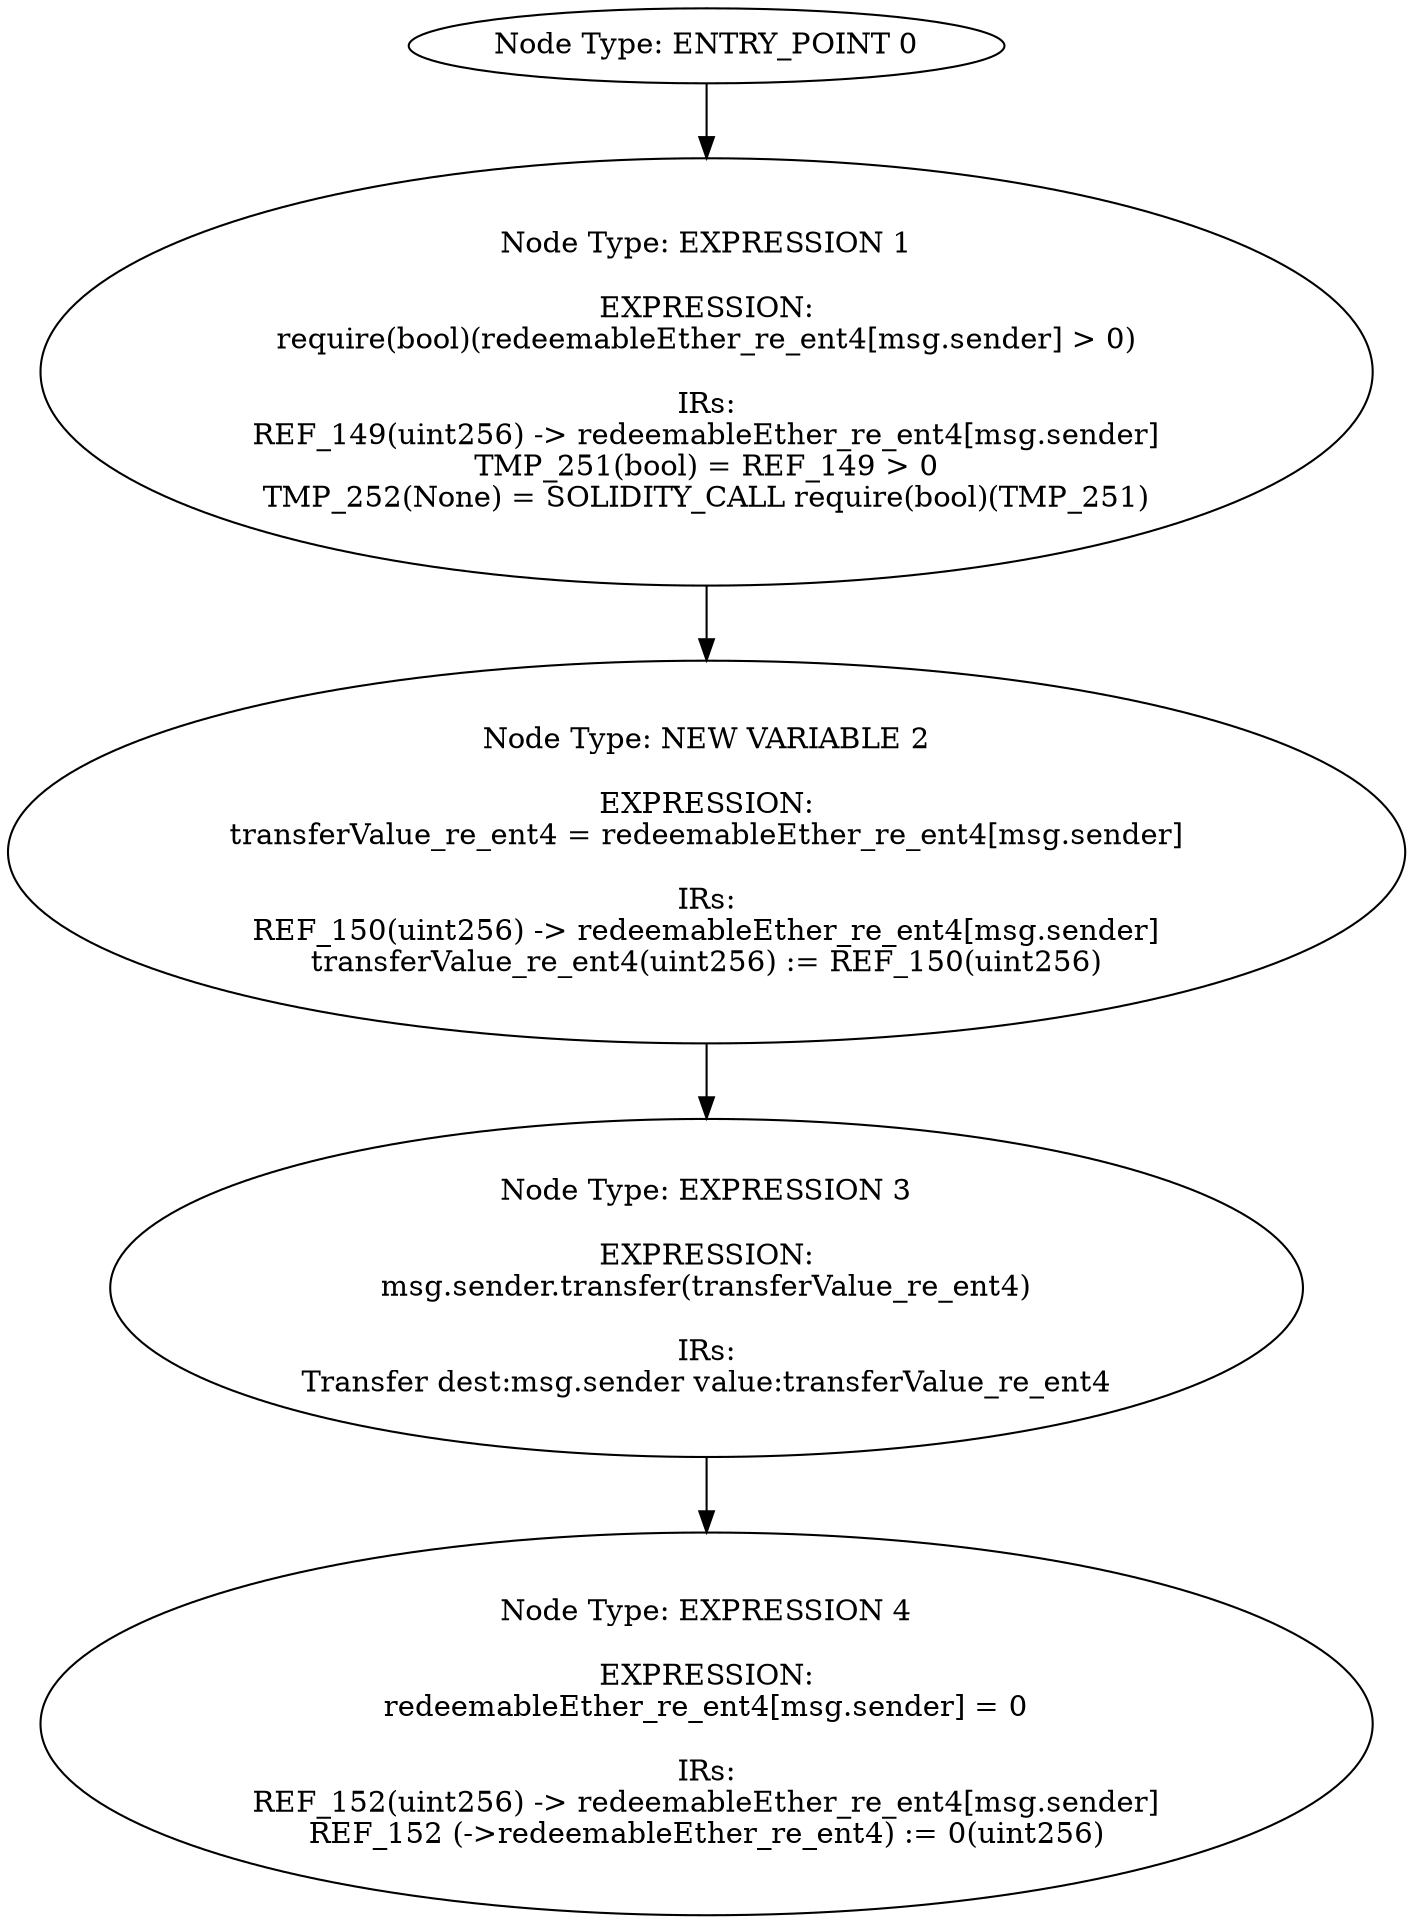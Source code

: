 digraph{
0[label="Node Type: ENTRY_POINT 0
"];
0->1;
1[label="Node Type: EXPRESSION 1

EXPRESSION:
require(bool)(redeemableEther_re_ent4[msg.sender] > 0)

IRs:
REF_149(uint256) -> redeemableEther_re_ent4[msg.sender]
TMP_251(bool) = REF_149 > 0
TMP_252(None) = SOLIDITY_CALL require(bool)(TMP_251)"];
1->2;
2[label="Node Type: NEW VARIABLE 2

EXPRESSION:
transferValue_re_ent4 = redeemableEther_re_ent4[msg.sender]

IRs:
REF_150(uint256) -> redeemableEther_re_ent4[msg.sender]
transferValue_re_ent4(uint256) := REF_150(uint256)"];
2->3;
3[label="Node Type: EXPRESSION 3

EXPRESSION:
msg.sender.transfer(transferValue_re_ent4)

IRs:
Transfer dest:msg.sender value:transferValue_re_ent4"];
3->4;
4[label="Node Type: EXPRESSION 4

EXPRESSION:
redeemableEther_re_ent4[msg.sender] = 0

IRs:
REF_152(uint256) -> redeemableEther_re_ent4[msg.sender]
REF_152 (->redeemableEther_re_ent4) := 0(uint256)"];
}
